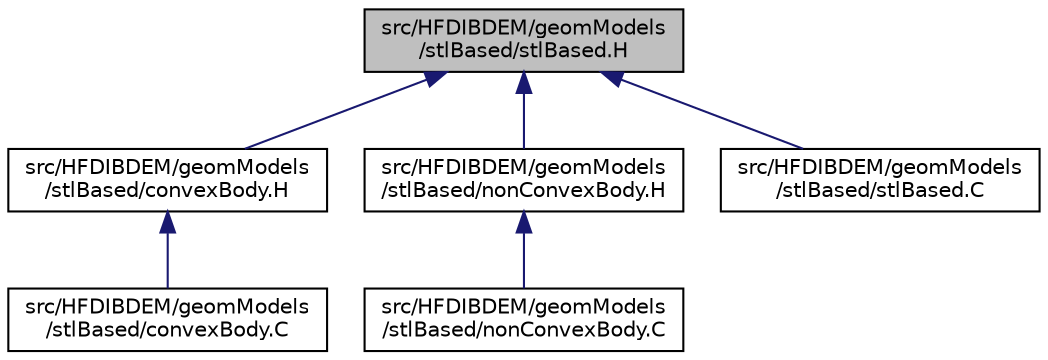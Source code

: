 digraph "src/HFDIBDEM/geomModels/stlBased/stlBased.H"
{
 // LATEX_PDF_SIZE
  edge [fontname="Helvetica",fontsize="10",labelfontname="Helvetica",labelfontsize="10"];
  node [fontname="Helvetica",fontsize="10",shape=record];
  Node1 [label="src/HFDIBDEM/geomModels\l/stlBased/stlBased.H",height=0.2,width=0.4,color="black", fillcolor="grey75", style="filled", fontcolor="black",tooltip=" "];
  Node1 -> Node2 [dir="back",color="midnightblue",fontsize="10",style="solid",fontname="Helvetica"];
  Node2 [label="src/HFDIBDEM/geomModels\l/stlBased/convexBody.H",height=0.2,width=0.4,color="black", fillcolor="white", style="filled",URL="$geomModels_2stlBased_2convexBody_8H.html",tooltip=" "];
  Node2 -> Node3 [dir="back",color="midnightblue",fontsize="10",style="solid",fontname="Helvetica"];
  Node3 [label="src/HFDIBDEM/geomModels\l/stlBased/convexBody.C",height=0.2,width=0.4,color="black", fillcolor="white", style="filled",URL="$geomModels_2stlBased_2convexBody_8C.html",tooltip=" "];
  Node1 -> Node4 [dir="back",color="midnightblue",fontsize="10",style="solid",fontname="Helvetica"];
  Node4 [label="src/HFDIBDEM/geomModels\l/stlBased/nonConvexBody.H",height=0.2,width=0.4,color="black", fillcolor="white", style="filled",URL="$geomModels_2stlBased_2nonConvexBody_8H.html",tooltip=" "];
  Node4 -> Node5 [dir="back",color="midnightblue",fontsize="10",style="solid",fontname="Helvetica"];
  Node5 [label="src/HFDIBDEM/geomModels\l/stlBased/nonConvexBody.C",height=0.2,width=0.4,color="black", fillcolor="white", style="filled",URL="$geomModels_2stlBased_2nonConvexBody_8C.html",tooltip=" "];
  Node1 -> Node6 [dir="back",color="midnightblue",fontsize="10",style="solid",fontname="Helvetica"];
  Node6 [label="src/HFDIBDEM/geomModels\l/stlBased/stlBased.C",height=0.2,width=0.4,color="black", fillcolor="white", style="filled",URL="$geomModels_2stlBased_2stlBased_8C.html",tooltip=" "];
}
